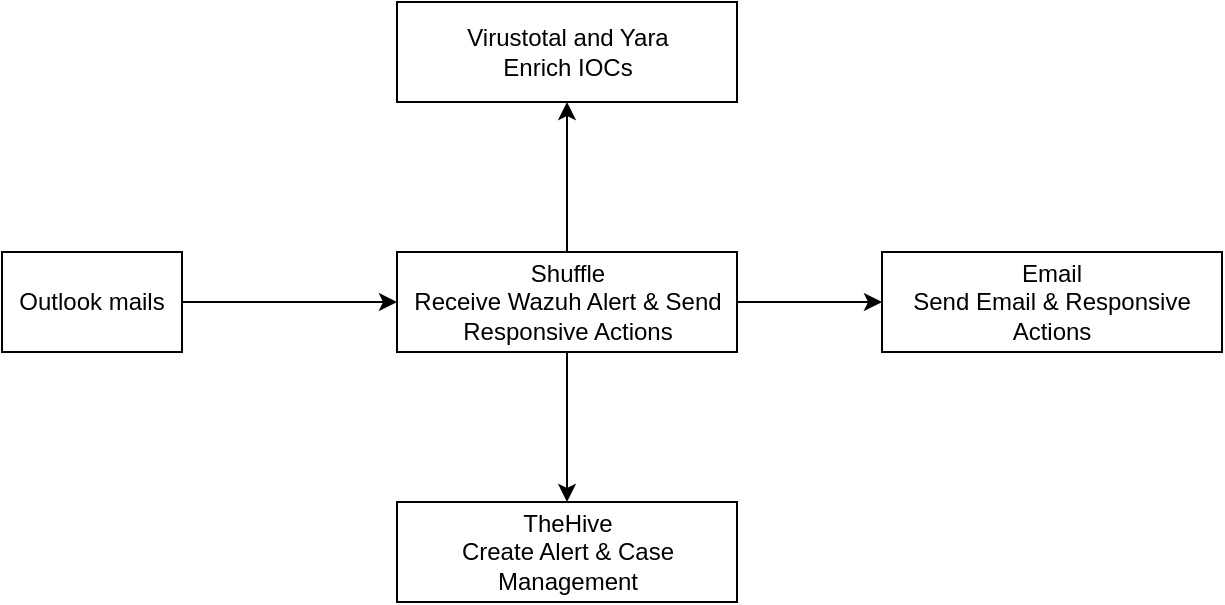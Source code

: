 <mxfile version="24.2.2" type="github">
  <diagram name="Page-1" id="gTk41L_0AFUIe82PTTna">
    <mxGraphModel dx="713" dy="322" grid="1" gridSize="10" guides="1" tooltips="1" connect="1" arrows="1" fold="1" page="1" pageScale="1" pageWidth="827" pageHeight="1169" math="0" shadow="0">
      <root>
        <mxCell id="0" />
        <mxCell id="1" parent="0" />
        <mxCell id="MM8oFnp2wKXgPTAVGv7q-9" value="" style="edgeStyle=orthogonalEdgeStyle;rounded=0;orthogonalLoop=1;jettySize=auto;html=1;entryX=0;entryY=0.5;entryDx=0;entryDy=0;shadow=0;" edge="1" parent="1" source="MM8oFnp2wKXgPTAVGv7q-10" target="MM8oFnp2wKXgPTAVGv7q-14">
          <mxGeometry relative="1" as="geometry">
            <mxPoint x="110" y="190" as="targetPoint" />
          </mxGeometry>
        </mxCell>
        <mxCell id="MM8oFnp2wKXgPTAVGv7q-10" value="Outlook mails" style="whiteSpace=wrap;html=1;shadow=0;" vertex="1" parent="1">
          <mxGeometry x="140" y="165" width="90" height="50" as="geometry" />
        </mxCell>
        <mxCell id="MM8oFnp2wKXgPTAVGv7q-11" value="" style="edgeStyle=orthogonalEdgeStyle;rounded=0;orthogonalLoop=1;jettySize=auto;html=1;shadow=0;" edge="1" parent="1" source="MM8oFnp2wKXgPTAVGv7q-14" target="MM8oFnp2wKXgPTAVGv7q-15">
          <mxGeometry relative="1" as="geometry" />
        </mxCell>
        <mxCell id="MM8oFnp2wKXgPTAVGv7q-12" value="" style="edgeStyle=orthogonalEdgeStyle;rounded=0;orthogonalLoop=1;jettySize=auto;html=1;shadow=0;" edge="1" parent="1" source="MM8oFnp2wKXgPTAVGv7q-14" target="MM8oFnp2wKXgPTAVGv7q-16">
          <mxGeometry relative="1" as="geometry" />
        </mxCell>
        <mxCell id="MM8oFnp2wKXgPTAVGv7q-13" value="" style="edgeStyle=orthogonalEdgeStyle;rounded=0;orthogonalLoop=1;jettySize=auto;html=1;shadow=0;" edge="1" parent="1" source="MM8oFnp2wKXgPTAVGv7q-14" target="MM8oFnp2wKXgPTAVGv7q-17">
          <mxGeometry relative="1" as="geometry" />
        </mxCell>
        <mxCell id="MM8oFnp2wKXgPTAVGv7q-14" value="Shuffle&lt;br&gt;Receive Wazuh Alert &amp;amp; Send Responsive Actions" style="whiteSpace=wrap;html=1;shadow=0;" vertex="1" parent="1">
          <mxGeometry x="337.5" y="165" width="170" height="50" as="geometry" />
        </mxCell>
        <mxCell id="MM8oFnp2wKXgPTAVGv7q-15" value="Virustotal and Yara&lt;br&gt;Enrich IOCs" style="whiteSpace=wrap;html=1;shadow=0;" vertex="1" parent="1">
          <mxGeometry x="337.5" y="40" width="170" height="50" as="geometry" />
        </mxCell>
        <mxCell id="MM8oFnp2wKXgPTAVGv7q-16" value="TheHive&lt;br&gt;Create Alert &amp;amp; Case Management" style="whiteSpace=wrap;html=1;" vertex="1" parent="1">
          <mxGeometry x="337.5" y="290" width="170" height="50" as="geometry" />
        </mxCell>
        <mxCell id="MM8oFnp2wKXgPTAVGv7q-17" value="Email&lt;br&gt;Send Email &amp;amp; Responsive Actions" style="whiteSpace=wrap;html=1;shadow=0;" vertex="1" parent="1">
          <mxGeometry x="580" y="165" width="170" height="50" as="geometry" />
        </mxCell>
      </root>
    </mxGraphModel>
  </diagram>
</mxfile>
